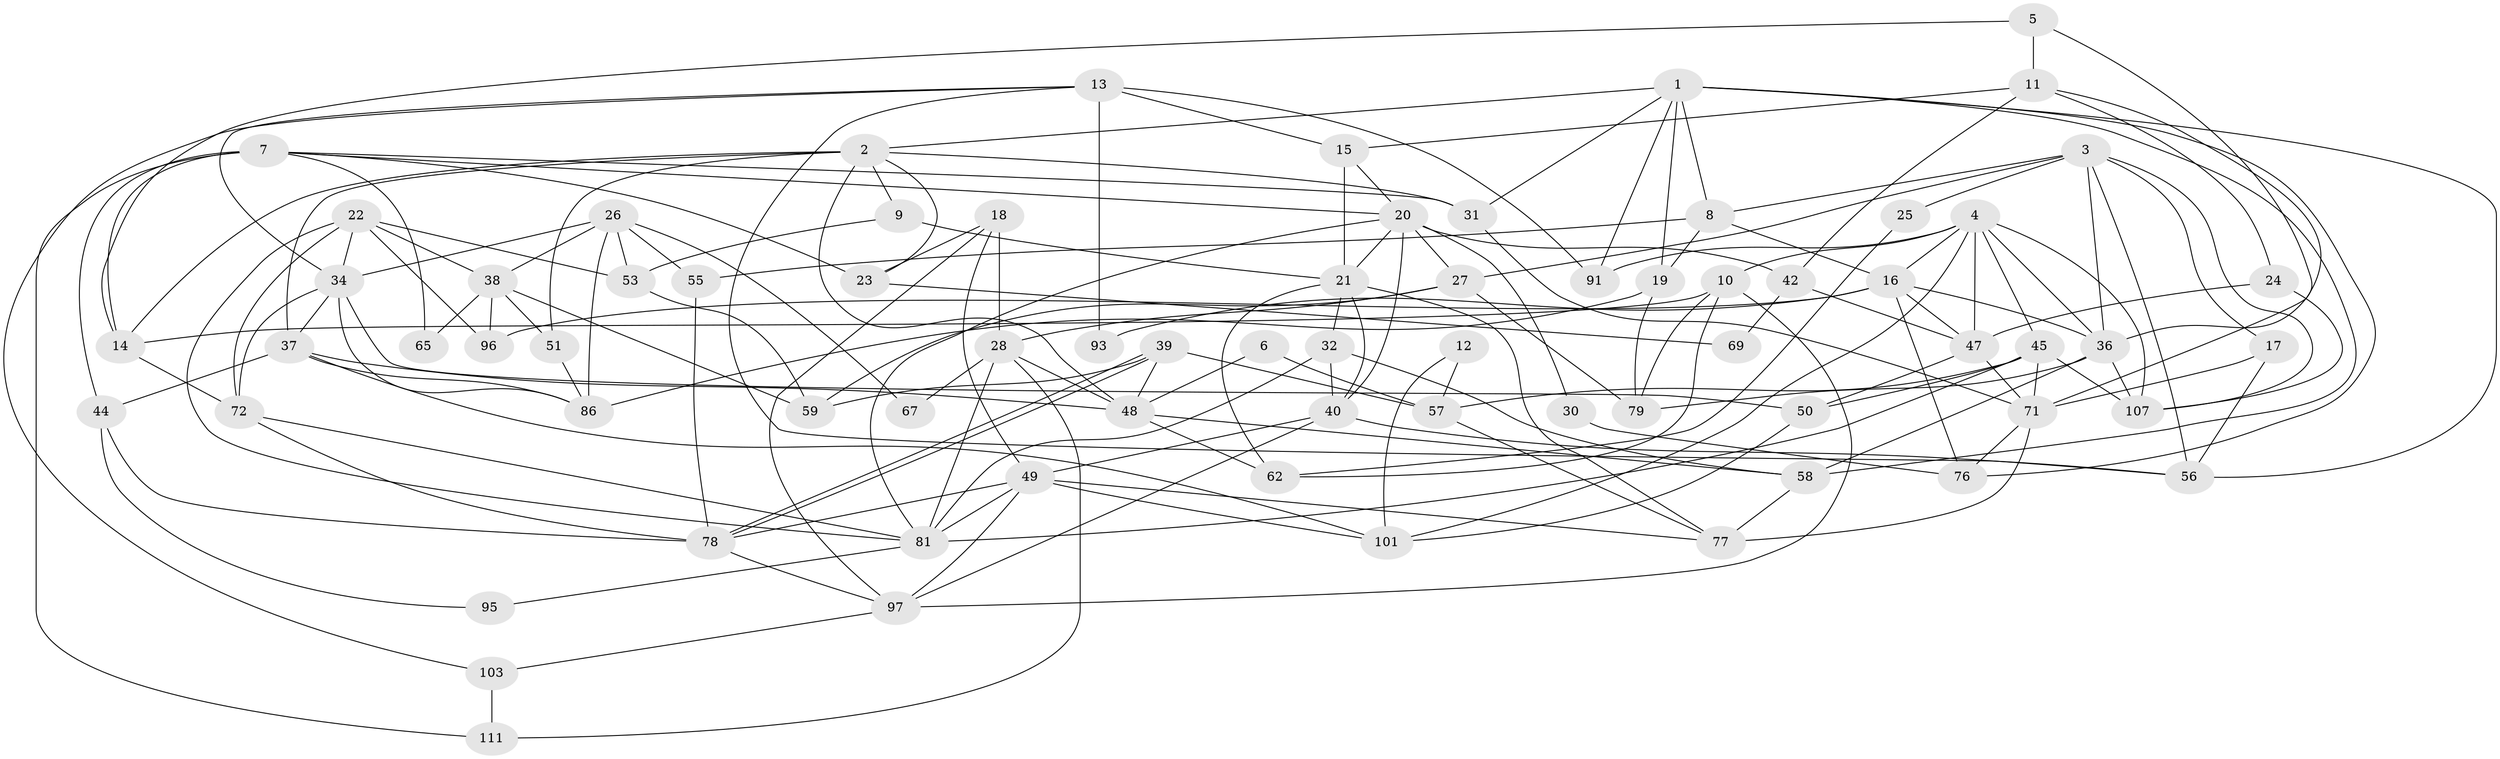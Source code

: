 // original degree distribution, {6: 0.08108108108108109, 4: 0.27927927927927926, 5: 0.23423423423423423, 3: 0.23423423423423423, 2: 0.13513513513513514, 7: 0.036036036036036036}
// Generated by graph-tools (version 1.1) at 2025/11/02/27/25 16:11:21]
// undirected, 72 vertices, 172 edges
graph export_dot {
graph [start="1"]
  node [color=gray90,style=filled];
  1 [super="+54"];
  2 [super="+70"];
  3 [super="+100"];
  4 [super="+90"];
  5;
  6;
  7 [super="+92"];
  8 [super="+98"];
  9 [super="+74"];
  10;
  11 [super="+102"];
  12;
  13 [super="+29"];
  14 [super="+85"];
  15;
  16 [super="+61"];
  17;
  18;
  19 [super="+35"];
  20 [super="+68"];
  21 [super="+104"];
  22 [super="+75"];
  23;
  24;
  25;
  26 [super="+99"];
  27 [super="+33"];
  28 [super="+52"];
  30;
  31;
  32;
  34;
  36 [super="+41"];
  37 [super="+83"];
  38 [super="+43"];
  39;
  40 [super="+46"];
  42 [super="+84"];
  44 [super="+64"];
  45 [super="+89"];
  47 [super="+63"];
  48 [super="+80"];
  49 [super="+87"];
  50;
  51;
  53;
  55;
  56 [super="+60"];
  57 [super="+109"];
  58 [super="+66"];
  59 [super="+105"];
  62;
  65;
  67;
  69;
  71 [super="+73"];
  72 [super="+82"];
  76;
  77 [super="+110"];
  78 [super="+88"];
  79;
  81 [super="+94"];
  86 [super="+106"];
  91;
  93;
  95;
  96;
  97 [super="+108"];
  101;
  103;
  107;
  111;
  1 -- 56;
  1 -- 19;
  1 -- 76;
  1 -- 91;
  1 -- 2;
  1 -- 31;
  1 -- 8;
  1 -- 58;
  2 -- 9 [weight=2];
  2 -- 14 [weight=2];
  2 -- 23;
  2 -- 51;
  2 -- 48;
  2 -- 37;
  2 -- 31;
  3 -- 107;
  3 -- 17;
  3 -- 36 [weight=2];
  3 -- 56;
  3 -- 25;
  3 -- 8;
  3 -- 27;
  4 -- 36 [weight=2];
  4 -- 101;
  4 -- 107;
  4 -- 10;
  4 -- 91;
  4 -- 45;
  4 -- 47;
  4 -- 16;
  5 -- 11;
  5 -- 14;
  5 -- 36;
  6 -- 57;
  6 -- 48;
  7 -- 14;
  7 -- 23;
  7 -- 111;
  7 -- 65;
  7 -- 20;
  7 -- 44 [weight=2];
  7 -- 31;
  8 -- 19;
  8 -- 16;
  8 -- 55;
  9 -- 53;
  9 -- 21;
  10 -- 79;
  10 -- 62;
  10 -- 97;
  10 -- 14;
  11 -- 24;
  11 -- 15;
  11 -- 42;
  11 -- 71;
  12 -- 101;
  12 -- 57;
  13 -- 103;
  13 -- 15 [weight=2];
  13 -- 34;
  13 -- 56;
  13 -- 91;
  13 -- 93;
  14 -- 72;
  15 -- 20;
  15 -- 21;
  16 -- 36;
  16 -- 96;
  16 -- 76;
  16 -- 93;
  16 -- 47;
  17 -- 71;
  17 -- 56;
  18 -- 23;
  18 -- 28;
  18 -- 49;
  18 -- 97;
  19 -- 79;
  19 -- 86;
  20 -- 21;
  20 -- 40;
  20 -- 42;
  20 -- 30;
  20 -- 81;
  20 -- 27;
  21 -- 77;
  21 -- 32;
  21 -- 62;
  21 -- 40;
  22 -- 72;
  22 -- 53;
  22 -- 38;
  22 -- 96;
  22 -- 34;
  22 -- 81;
  23 -- 69;
  24 -- 107;
  24 -- 47;
  25 -- 62;
  26 -- 55;
  26 -- 38;
  26 -- 67;
  26 -- 34;
  26 -- 53;
  26 -- 86;
  27 -- 79 [weight=2];
  27 -- 59;
  27 -- 28;
  28 -- 67;
  28 -- 111;
  28 -- 48;
  28 -- 81;
  30 -- 76;
  31 -- 71;
  32 -- 81;
  32 -- 40;
  32 -- 58;
  34 -- 37;
  34 -- 50;
  34 -- 72;
  34 -- 86;
  36 -- 107;
  36 -- 58;
  36 -- 79;
  37 -- 48;
  37 -- 101;
  37 -- 44;
  37 -- 86;
  38 -- 96;
  38 -- 65;
  38 -- 51;
  38 -- 59;
  39 -- 78;
  39 -- 78;
  39 -- 57;
  39 -- 59;
  39 -- 48;
  40 -- 49;
  40 -- 97;
  40 -- 56;
  42 -- 69;
  42 -- 47;
  44 -- 95;
  44 -- 78;
  45 -- 71 [weight=2];
  45 -- 50;
  45 -- 81;
  45 -- 107;
  45 -- 57;
  47 -- 50;
  47 -- 71;
  48 -- 62;
  48 -- 58;
  49 -- 78;
  49 -- 97;
  49 -- 101;
  49 -- 81;
  49 -- 77;
  50 -- 101;
  51 -- 86;
  53 -- 59;
  55 -- 78;
  57 -- 77;
  58 -- 77;
  71 -- 76;
  71 -- 77;
  72 -- 78;
  72 -- 81;
  78 -- 97;
  81 -- 95;
  97 -- 103;
  103 -- 111;
}
